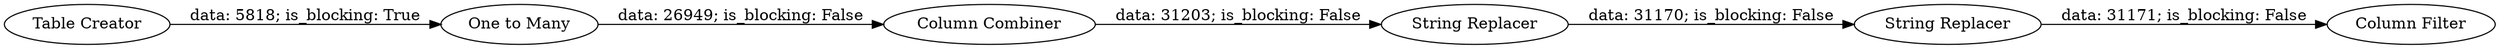 digraph {
	"8701114657449267633_2" [label="Table Creator"]
	"8701114657449267633_5" [label="One to Many"]
	"8701114657449267633_12" [label="Column Filter"]
	"8701114657449267633_11" [label="String Replacer"]
	"8701114657449267633_10" [label="String Replacer"]
	"8701114657449267633_6" [label="Column Combiner"]
	"8701114657449267633_6" -> "8701114657449267633_10" [label="data: 31203; is_blocking: False"]
	"8701114657449267633_10" -> "8701114657449267633_11" [label="data: 31170; is_blocking: False"]
	"8701114657449267633_2" -> "8701114657449267633_5" [label="data: 5818; is_blocking: True"]
	"8701114657449267633_5" -> "8701114657449267633_6" [label="data: 26949; is_blocking: False"]
	"8701114657449267633_11" -> "8701114657449267633_12" [label="data: 31171; is_blocking: False"]
	rankdir=LR
}
